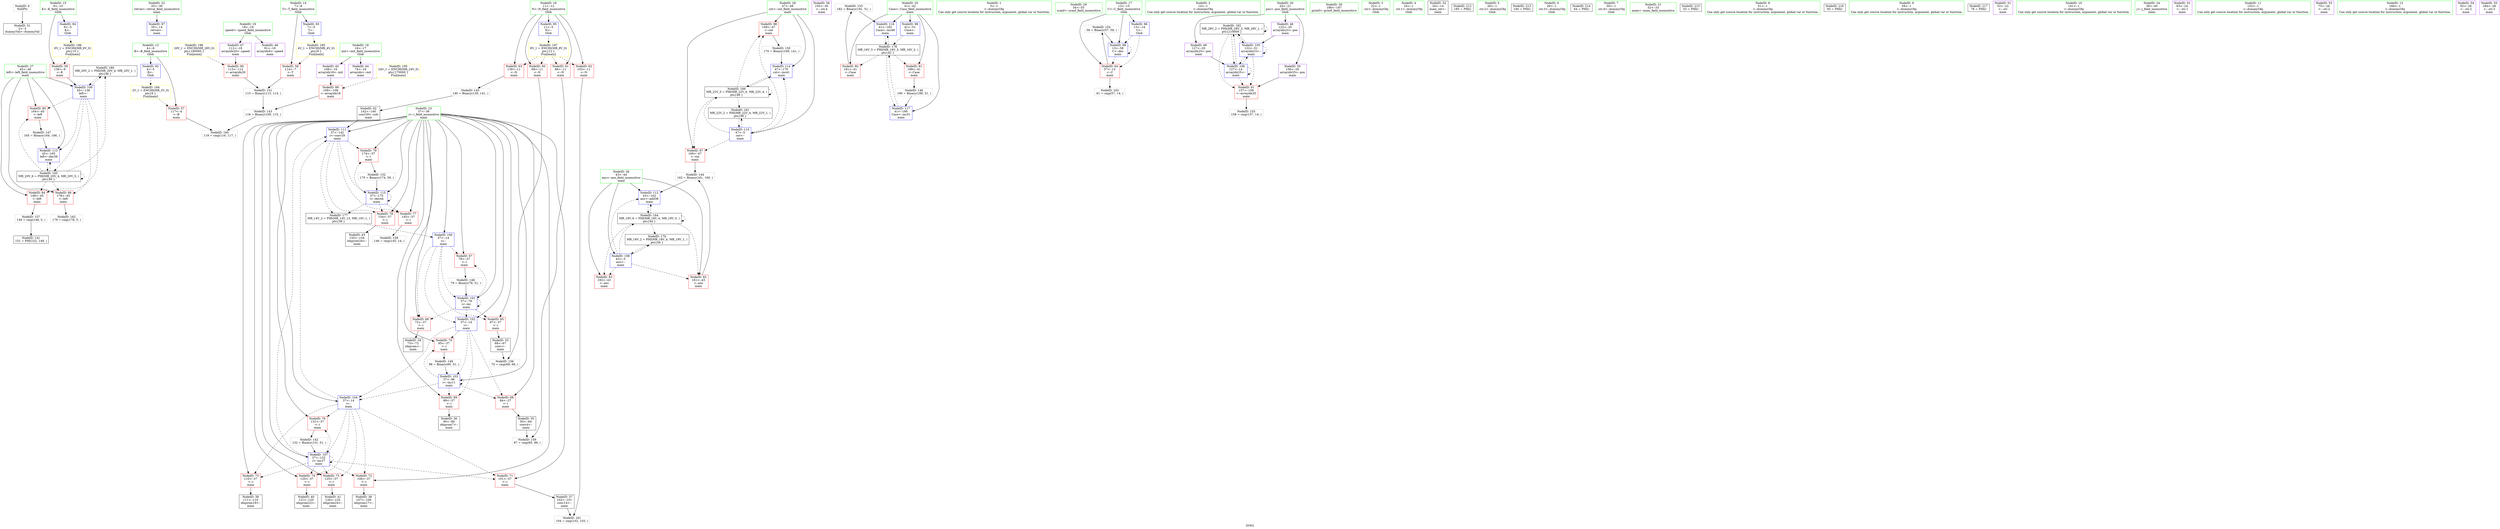 digraph "SVFG" {
	label="SVFG";

	Node0x557e9f09f7b0 [shape=record,color=grey,label="{NodeID: 0\nNullPtr}"];
	Node0x557e9f09f7b0 -> Node0x557e9f09f970[style=solid];
	Node0x557e9f0b3d30 [shape=record,color=black,label="{NodeID: 180\nMR_20V_2 = PHI(MR_20V_4, MR_20V_1, )\npts\{46 \}\n}"];
	Node0x557e9f0b3d30 -> Node0x557e9f0a5230[style=dashed];
	Node0x557e9f0a08a0 [shape=record,color=blue,label="{NodeID: 97\n35\<--14\nretval\<--\nmain\n}"];
	Node0x557e9f085510 [shape=record,color=green,label="{NodeID: 14\n7\<--8\nT\<--T_field_insensitive\nGlob }"];
	Node0x557e9f085510 -> Node0x557e9f0a1fb0[style=solid];
	Node0x557e9f085510 -> Node0x557e9f0a3c50[style=solid];
	Node0x557e9f0a53d0 [shape=record,color=blue,label="{NodeID: 111\n37\<--142\ni\<--conv29\nmain\n}"];
	Node0x557e9f0a53d0 -> Node0x557e9f0a2f20[style=dashed];
	Node0x557e9f0a53d0 -> Node0x557e9f0a2ff0[style=dashed];
	Node0x557e9f0a53d0 -> Node0x557e9f0a30c0[style=dashed];
	Node0x557e9f0a53d0 -> Node0x557e9f0a5710[style=dashed];
	Node0x557e9f0a53d0 -> Node0x557e9f0b2e30[style=dashed];
	Node0x557e9f087180 [shape=record,color=green,label="{NodeID: 28\n47\<--48\ncnt\<--cnt_field_insensitive\nmain\n}"];
	Node0x557e9f087180 -> Node0x557e9f0a3740[style=solid];
	Node0x557e9f087180 -> Node0x557e9f0a3810[style=solid];
	Node0x557e9f087180 -> Node0x557e9f0a5300[style=solid];
	Node0x557e9f087180 -> Node0x557e9f0a5640[style=solid];
	Node0x557e9f0a0290 [shape=record,color=black,label="{NodeID: 42\n142\<--140\nconv29\<--sub\nmain\n}"];
	Node0x557e9f0a0290 -> Node0x557e9f0a53d0[style=solid];
	Node0x557e9f0a1e10 [shape=record,color=purple,label="{NodeID: 56\n193\<--30\n\<--.str.4\nmain\n}"];
	Node0x557e9f0a87d0 [shape=record,color=grey,label="{NodeID: 153\n182 = Binary(181, 51, )\n}"];
	Node0x557e9f0a87d0 -> Node0x557e9f0a57e0[style=solid];
	Node0x557e9f0a2970 [shape=record,color=red,label="{NodeID: 70\n95\<--37\n\<--i\nmain\n}"];
	Node0x557e9f0a2970 -> Node0x557e9f0a81d0[style=solid];
	Node0x557e9f0a34d0 [shape=record,color=red,label="{NodeID: 84\n148\<--45\n\<--left\nmain\n}"];
	Node0x557e9f0a34d0 -> Node0x557e9f0a8dd0[style=solid];
	Node0x557e9f0851c0 [shape=record,color=green,label="{NodeID: 1\n5\<--1\n\<--dummyObj\nCan only get source location for instruction, argument, global var or function.}"];
	Node0x557e9f0b4230 [shape=record,color=black,label="{NodeID: 181\nMR_22V_2 = PHI(MR_22V_4, MR_22V_1, )\npts\{48 \}\n}"];
	Node0x557e9f0b4230 -> Node0x557e9f0a5300[style=dashed];
	Node0x557e9f0a0970 [shape=record,color=blue,label="{NodeID: 98\n41\<--51\nCase\<--\nmain\n}"];
	Node0x557e9f0a0970 -> Node0x557e9f0b3330[style=dashed];
	Node0x557e9f085610 [shape=record,color=green,label="{NodeID: 15\n9\<--10\nK\<--K_field_insensitive\nGlob }"];
	Node0x557e9f085610 -> Node0x557e9f0a2080[style=solid];
	Node0x557e9f085610 -> Node0x557e9f0a3d50[style=solid];
	Node0x557e9f0a41c0 [shape=record,color=yellow,style=double,label="{NodeID: 195\n24V_1 = ENCHI(MR_24V_0)\npts\{170000 \}\nFun[main]}"];
	Node0x557e9f0a41c0 -> Node0x557e9f0a38e0[style=dashed];
	Node0x557e9f0a54a0 [shape=record,color=blue,label="{NodeID: 112\n43\<--162\nans\<--add38\nmain\n}"];
	Node0x557e9f0a54a0 -> Node0x557e9f0aed30[style=dashed];
	Node0x557e9f087250 [shape=record,color=green,label="{NodeID: 29\n54\<--55\nscanf\<--scanf_field_insensitive\n}"];
	Node0x557e9f0a0360 [shape=record,color=black,label="{NodeID: 43\n155\<--154\nidxprom34\<--\nmain\n}"];
	Node0x557e9f0a1ee0 [shape=record,color=red,label="{NodeID: 57\n117\<--4\n\<--B\nmain\n}"];
	Node0x557e9f0a1ee0 -> Node0x557e9f0a9250[style=solid];
	Node0x557e9f0a8950 [shape=record,color=grey,label="{NodeID: 154\n58 = Binary(57, 59, )\n}"];
	Node0x557e9f0a8950 -> Node0x557e9f0a0a40[style=solid];
	Node0x557e9f0a2a40 [shape=record,color=red,label="{NodeID: 71\n101\<--37\n\<--i\nmain\n}"];
	Node0x557e9f0a2a40 -> Node0x557e9f09fe80[style=solid];
	Node0x557e9f0a35a0 [shape=record,color=red,label="{NodeID: 85\n164\<--45\n\<--left\nmain\n}"];
	Node0x557e9f0a35a0 -> Node0x557e9f0a7ed0[style=solid];
	Node0x557e9f085250 [shape=record,color=green,label="{NodeID: 2\n14\<--1\n\<--dummyObj\nCan only get source location for instruction, argument, global var or function.}"];
	Node0x557e9f0b4730 [shape=record,color=black,label="{NodeID: 182\nMR_28V_2 = PHI(MR_28V_3, MR_28V_1, )\npts\{210000 \}\n}"];
	Node0x557e9f0b4730 -> Node0x557e9f0a3a80[style=dashed];
	Node0x557e9f0b4730 -> Node0x557e9f0a4f30[style=dashed];
	Node0x557e9f0b4730 -> Node0x557e9f0a4fc0[style=dashed];
	Node0x557e9f0b4730 -> Node0x557e9f0b4730[style=dashed];
	Node0x557e9f0a0a40 [shape=record,color=blue,label="{NodeID: 99\n13\<--58\nC\<--dec\nmain\n}"];
	Node0x557e9f0a0a40 -> Node0x557e9f0a2490[style=dashed];
	Node0x557e9f0a0a40 -> Node0x557e9f0a0a40[style=dashed];
	Node0x557e9f086660 [shape=record,color=green,label="{NodeID: 16\n11\<--12\nN\<--N_field_insensitive\nGlob }"];
	Node0x557e9f086660 -> Node0x557e9f0a2150[style=solid];
	Node0x557e9f086660 -> Node0x557e9f0a2220[style=solid];
	Node0x557e9f086660 -> Node0x557e9f0a22f0[style=solid];
	Node0x557e9f086660 -> Node0x557e9f0a23c0[style=solid];
	Node0x557e9f086660 -> Node0x557e9f0a3e50[style=solid];
	Node0x557e9f0a42a0 [shape=record,color=yellow,style=double,label="{NodeID: 196\n26V_1 = ENCHI(MR_26V_0)\npts\{190000 \}\nFun[main]}"];
	Node0x557e9f0a42a0 -> Node0x557e9f0a39b0[style=dashed];
	Node0x557e9f0a5570 [shape=record,color=blue,label="{NodeID: 113\n45\<--165\nleft\<--dec39\nmain\n}"];
	Node0x557e9f0a5570 -> Node0x557e9f0af230[style=dashed];
	Node0x557e9f09f870 [shape=record,color=green,label="{NodeID: 30\n186\<--187\nprintf\<--printf_field_insensitive\n}"];
	Node0x557e9f0a0430 [shape=record,color=purple,label="{NodeID: 44\n74\<--16\narrayidx\<--init\nmain\n}"];
	Node0x557e9eed9960 [shape=record,color=black,label="{NodeID: 141\n151 = PHI(152, 149, )\n}"];
	Node0x557e9f0a1fb0 [shape=record,color=red,label="{NodeID: 58\n114\<--7\n\<--T\nmain\n}"];
	Node0x557e9f0a1fb0 -> Node0x557e9f0a84d0[style=solid];
	Node0x557e9f0a8ad0 [shape=record,color=grey,label="{NodeID: 155\n158 = cmp(157, 14, )\n}"];
	Node0x557e9f0a2b10 [shape=record,color=red,label="{NodeID: 72\n106\<--37\n\<--i\nmain\n}"];
	Node0x557e9f0a2b10 -> Node0x557e9f09ff50[style=solid];
	Node0x557e9f0a3670 [shape=record,color=red,label="{NodeID: 86\n178\<--45\n\<--left\nmain\n}"];
	Node0x557e9f0a3670 -> Node0x557e9f0a9550[style=solid];
	Node0x557e9f0862b0 [shape=record,color=green,label="{NodeID: 3\n22\<--1\n.str\<--dummyObj\nGlob }"];
	Node0x557e9f0a0b10 [shape=record,color=blue,label="{NodeID: 100\n37\<--14\ni\<--\nmain\n}"];
	Node0x557e9f0a0b10 -> Node0x557e9f0a2560[style=dashed];
	Node0x557e9f0a0b10 -> Node0x557e9f0a2630[style=dashed];
	Node0x557e9f0a0b10 -> Node0x557e9f0a2700[style=dashed];
	Node0x557e9f0a0b10 -> Node0x557e9f0a0be0[style=dashed];
	Node0x557e9f0a0b10 -> Node0x557e9f0a0cb0[style=dashed];
	Node0x557e9f086760 [shape=record,color=green,label="{NodeID: 17\n13\<--15\nC\<--C_field_insensitive\nGlob }"];
	Node0x557e9f086760 -> Node0x557e9f0a2490[style=solid];
	Node0x557e9f086760 -> Node0x557e9f0a07a0[style=solid];
	Node0x557e9f086760 -> Node0x557e9f0a0a40[style=solid];
	Node0x557e9f0a5640 [shape=record,color=blue,label="{NodeID: 114\n47\<--170\ncnt\<--inc41\nmain\n}"];
	Node0x557e9f0a5640 -> Node0x557e9f0af730[style=dashed];
	Node0x557e9f09f970 [shape=record,color=black,label="{NodeID: 31\n2\<--3\ndummyVal\<--dummyVal\n}"];
	Node0x557e9f0a0500 [shape=record,color=purple,label="{NodeID: 45\n108\<--16\narrayidx18\<--init\nmain\n}"];
	Node0x557e9f0a0500 -> Node0x557e9f0a38e0[style=solid];
	Node0x557e9f0a1610 [shape=record,color=grey,label="{NodeID: 142\n132 = Binary(131, 51, )\n}"];
	Node0x557e9f0a1610 -> Node0x557e9f0a5090[style=solid];
	Node0x557e9f0a2080 [shape=record,color=red,label="{NodeID: 59\n136\<--9\n\<--K\nmain\n}"];
	Node0x557e9f0a2080 -> Node0x557e9f0a5230[style=solid];
	Node0x557e9f0a8c50 [shape=record,color=grey,label="{NodeID: 156\n70 = cmp(68, 69, )\n}"];
	Node0x557e9f0a2be0 [shape=record,color=red,label="{NodeID: 73\n110\<--37\n\<--i\nmain\n}"];
	Node0x557e9f0a2be0 -> Node0x557e9f0a0020[style=solid];
	Node0x557e9f0a3740 [shape=record,color=red,label="{NodeID: 87\n160\<--47\n\<--cnt\nmain\n}"];
	Node0x557e9f0a3740 -> Node0x557e9f0a7a50[style=solid];
	Node0x557e9f086340 [shape=record,color=green,label="{NodeID: 4\n24\<--1\n.str.1\<--dummyObj\nGlob }"];
	Node0x557e9f0b5130 [shape=record,color=yellow,style=double,label="{NodeID: 184\n2V_1 = ENCHI(MR_2V_0)\npts\{6 \}\nFun[main]}"];
	Node0x557e9f0b5130 -> Node0x557e9f0a1ee0[style=dashed];
	Node0x557e9f0a0be0 [shape=record,color=blue,label="{NodeID: 101\n37\<--79\ni\<--inc\nmain\n}"];
	Node0x557e9f0a0be0 -> Node0x557e9f0a2560[style=dashed];
	Node0x557e9f0a0be0 -> Node0x557e9f0a2630[style=dashed];
	Node0x557e9f0a0be0 -> Node0x557e9f0a2700[style=dashed];
	Node0x557e9f0a0be0 -> Node0x557e9f0a0be0[style=dashed];
	Node0x557e9f0a0be0 -> Node0x557e9f0a0cb0[style=dashed];
	Node0x557e9f086860 [shape=record,color=green,label="{NodeID: 18\n16\<--17\ninit\<--init_field_insensitive\nGlob }"];
	Node0x557e9f086860 -> Node0x557e9f0a0430[style=solid];
	Node0x557e9f086860 -> Node0x557e9f0a0500[style=solid];
	Node0x557e9f0a5710 [shape=record,color=blue,label="{NodeID: 115\n37\<--175\ni\<--dec44\nmain\n}"];
	Node0x557e9f0a5710 -> Node0x557e9f0a2f20[style=dashed];
	Node0x557e9f0a5710 -> Node0x557e9f0a2ff0[style=dashed];
	Node0x557e9f0a5710 -> Node0x557e9f0a30c0[style=dashed];
	Node0x557e9f0a5710 -> Node0x557e9f0a5710[style=dashed];
	Node0x557e9f0a5710 -> Node0x557e9f0b2e30[style=dashed];
	Node0x557e9f09fa70 [shape=record,color=black,label="{NodeID: 32\n34\<--14\nmain_ret\<--\nmain\n}"];
	Node0x557e9f0c1990 [shape=record,color=black,label="{NodeID: 212\n185 = PHI()\n}"];
	Node0x557e9f0a05d0 [shape=record,color=purple,label="{NodeID: 46\n91\<--18\narrayidx8\<--speed\nmain\n}"];
	Node0x557e9f0a78d0 [shape=record,color=grey,label="{NodeID: 143\n116 = Binary(109, 115, )\n}"];
	Node0x557e9f0a78d0 -> Node0x557e9f0a9250[style=solid];
	Node0x557e9f0a2150 [shape=record,color=red,label="{NodeID: 60\n69\<--11\n\<--N\nmain\n}"];
	Node0x557e9f0a2150 -> Node0x557e9f0a8c50[style=solid];
	Node0x557e9f0a8dd0 [shape=record,color=grey,label="{NodeID: 157\n149 = cmp(148, 5, )\n}"];
	Node0x557e9f0a8dd0 -> Node0x557e9eed9960[style=solid];
	Node0x557e9f0a2cb0 [shape=record,color=red,label="{NodeID: 74\n120\<--37\n\<--i\nmain\n}"];
	Node0x557e9f0a2cb0 -> Node0x557e9f0a00f0[style=solid];
	Node0x557e9f0a3810 [shape=record,color=red,label="{NodeID: 88\n169\<--47\n\<--cnt\nmain\n}"];
	Node0x557e9f0a3810 -> Node0x557e9f0a8350[style=solid];
	Node0x557e9f09ee90 [shape=record,color=green,label="{NodeID: 5\n26\<--1\n.str.2\<--dummyObj\nGlob }"];
	Node0x557e9f0b5c50 [shape=record,color=yellow,style=double,label="{NodeID: 185\n4V_1 = ENCHI(MR_4V_0)\npts\{8 \}\nFun[main]}"];
	Node0x557e9f0b5c50 -> Node0x557e9f0a1fb0[style=dashed];
	Node0x557e9f0a0cb0 [shape=record,color=blue,label="{NodeID: 102\n37\<--14\ni\<--\nmain\n}"];
	Node0x557e9f0a0cb0 -> Node0x557e9f0a27d0[style=dashed];
	Node0x557e9f0a0cb0 -> Node0x557e9f0a28a0[style=dashed];
	Node0x557e9f0a0cb0 -> Node0x557e9f0a2970[style=dashed];
	Node0x557e9f0a0cb0 -> Node0x557e9f0a0d80[style=dashed];
	Node0x557e9f0a0cb0 -> Node0x557e9f0a0e50[style=dashed];
	Node0x557e9f086960 [shape=record,color=green,label="{NodeID: 19\n18\<--19\nspeed\<--speed_field_insensitive\nGlob }"];
	Node0x557e9f086960 -> Node0x557e9f0a05d0[style=solid];
	Node0x557e9f086960 -> Node0x557e9f0a06a0[style=solid];
	Node0x557e9f0a57e0 [shape=record,color=blue,label="{NodeID: 116\n41\<--182\nCase\<--inc48\nmain\n}"];
	Node0x557e9f0a57e0 -> Node0x557e9f0b3330[style=dashed];
	Node0x557e9f09fb40 [shape=record,color=black,label="{NodeID: 33\n68\<--67\nconv\<--\nmain\n}"];
	Node0x557e9f09fb40 -> Node0x557e9f0a8c50[style=solid];
	Node0x557e9f0c1a90 [shape=record,color=black,label="{NodeID: 213\n194 = PHI()\n}"];
	Node0x557e9f0a06a0 [shape=record,color=purple,label="{NodeID: 47\n112\<--18\narrayidx20\<--speed\nmain\n}"];
	Node0x557e9f0a06a0 -> Node0x557e9f0a39b0[style=solid];
	Node0x557e9f0a7a50 [shape=record,color=grey,label="{NodeID: 144\n162 = Binary(161, 160, )\n}"];
	Node0x557e9f0a7a50 -> Node0x557e9f0a54a0[style=solid];
	Node0x557e9f0a2220 [shape=record,color=red,label="{NodeID: 61\n86\<--11\n\<--N\nmain\n}"];
	Node0x557e9f0a2220 -> Node0x557e9f0a90d0[style=solid];
	Node0x557e9f0a8f50 [shape=record,color=grey,label="{NodeID: 158\n146 = cmp(145, 14, )\n}"];
	Node0x557e9f0a2d80 [shape=record,color=red,label="{NodeID: 75\n125\<--37\n\<--i\nmain\n}"];
	Node0x557e9f0a2d80 -> Node0x557e9f0a01c0[style=solid];
	Node0x557e9f0a38e0 [shape=record,color=red,label="{NodeID: 89\n109\<--108\n\<--arrayidx18\nmain\n}"];
	Node0x557e9f0a38e0 -> Node0x557e9f0a78d0[style=solid];
	Node0x557e9f09ef20 [shape=record,color=green,label="{NodeID: 6\n28\<--1\n.str.3\<--dummyObj\nGlob }"];
	Node0x557e9f0b5d30 [shape=record,color=yellow,style=double,label="{NodeID: 186\n6V_1 = ENCHI(MR_6V_0)\npts\{10 \}\nFun[main]}"];
	Node0x557e9f0b5d30 -> Node0x557e9f0a2080[style=dashed];
	Node0x557e9f0a0d80 [shape=record,color=blue,label="{NodeID: 103\n37\<--96\ni\<--inc11\nmain\n}"];
	Node0x557e9f0a0d80 -> Node0x557e9f0a27d0[style=dashed];
	Node0x557e9f0a0d80 -> Node0x557e9f0a28a0[style=dashed];
	Node0x557e9f0a0d80 -> Node0x557e9f0a2970[style=dashed];
	Node0x557e9f0a0d80 -> Node0x557e9f0a0d80[style=dashed];
	Node0x557e9f0a0d80 -> Node0x557e9f0a0e50[style=dashed];
	Node0x557e9f086a60 [shape=record,color=green,label="{NodeID: 20\n20\<--21\npos\<--pos_field_insensitive\nGlob }"];
	Node0x557e9f086a60 -> Node0x557e9f0a1790[style=solid];
	Node0x557e9f086a60 -> Node0x557e9f0a1860[style=solid];
	Node0x557e9f086a60 -> Node0x557e9f0a1930[style=solid];
	Node0x557e9f0a58b0 [shape=record,color=blue,label="{NodeID: 117\n41\<--190\nCase\<--inc51\nmain\n}"];
	Node0x557e9f0a58b0 -> Node0x557e9f0b3330[style=dashed];
	Node0x557e9f09fc10 [shape=record,color=black,label="{NodeID: 34\n73\<--72\nidxprom\<--\nmain\n}"];
	Node0x557e9f0c1e00 [shape=record,color=black,label="{NodeID: 214\n64 = PHI()\n}"];
	Node0x557e9f0a1790 [shape=record,color=purple,label="{NodeID: 48\n122\<--20\narrayidx23\<--pos\nmain\n}"];
	Node0x557e9f0a1790 -> Node0x557e9f0a4f30[style=solid];
	Node0x557e9f0a7bd0 [shape=record,color=grey,label="{NodeID: 145\n140 = Binary(139, 141, )\n}"];
	Node0x557e9f0a7bd0 -> Node0x557e9f0a0290[style=solid];
	Node0x557e9f0a22f0 [shape=record,color=red,label="{NodeID: 62\n103\<--11\n\<--N\nmain\n}"];
	Node0x557e9f0a22f0 -> Node0x557e9f0a93d0[style=solid];
	Node0x557e9f0a90d0 [shape=record,color=grey,label="{NodeID: 159\n87 = cmp(85, 86, )\n}"];
	Node0x557e9f0a2e50 [shape=record,color=red,label="{NodeID: 76\n131\<--37\n\<--i\nmain\n}"];
	Node0x557e9f0a2e50 -> Node0x557e9f0a1610[style=solid];
	Node0x557e9f0a39b0 [shape=record,color=red,label="{NodeID: 90\n113\<--112\n\<--arrayidx20\nmain\n}"];
	Node0x557e9f0a39b0 -> Node0x557e9f0a84d0[style=solid];
	Node0x557e9f085c90 [shape=record,color=green,label="{NodeID: 7\n30\<--1\n.str.4\<--dummyObj\nGlob }"];
	Node0x557e9f0b5e10 [shape=record,color=yellow,style=double,label="{NodeID: 187\n8V_1 = ENCHI(MR_8V_0)\npts\{12 \}\nFun[main]}"];
	Node0x557e9f0b5e10 -> Node0x557e9f0a2150[style=dashed];
	Node0x557e9f0b5e10 -> Node0x557e9f0a2220[style=dashed];
	Node0x557e9f0b5e10 -> Node0x557e9f0a22f0[style=dashed];
	Node0x557e9f0b5e10 -> Node0x557e9f0a23c0[style=dashed];
	Node0x557e9f0a0e50 [shape=record,color=blue,label="{NodeID: 104\n37\<--14\ni\<--\nmain\n}"];
	Node0x557e9f0a0e50 -> Node0x557e9f0a2a40[style=dashed];
	Node0x557e9f0a0e50 -> Node0x557e9f0a2b10[style=dashed];
	Node0x557e9f0a0e50 -> Node0x557e9f0a2be0[style=dashed];
	Node0x557e9f0a0e50 -> Node0x557e9f0a2cb0[style=dashed];
	Node0x557e9f0a0e50 -> Node0x557e9f0a2d80[style=dashed];
	Node0x557e9f0a0e50 -> Node0x557e9f0a2e50[style=dashed];
	Node0x557e9f0a0e50 -> Node0x557e9f0a5090[style=dashed];
	Node0x557e9f0a0e50 -> Node0x557e9f0a53d0[style=dashed];
	Node0x557e9f086ba0 [shape=record,color=green,label="{NodeID: 21\n32\<--33\nmain\<--main_field_insensitive\n}"];
	Node0x557e9f09fce0 [shape=record,color=black,label="{NodeID: 35\n85\<--84\nconv4\<--\nmain\n}"];
	Node0x557e9f09fce0 -> Node0x557e9f0a90d0[style=solid];
	Node0x557e9f0c1f00 [shape=record,color=black,label="{NodeID: 215\n53 = PHI()\n}"];
	Node0x557e9f0a1860 [shape=record,color=purple,label="{NodeID: 49\n127\<--20\narrayidx25\<--pos\nmain\n}"];
	Node0x557e9f0a1860 -> Node0x557e9f0a4fc0[style=solid];
	Node0x557e9f0a7d50 [shape=record,color=grey,label="{NodeID: 146\n190 = Binary(189, 51, )\n}"];
	Node0x557e9f0a7d50 -> Node0x557e9f0a58b0[style=solid];
	Node0x557e9f0a23c0 [shape=record,color=red,label="{NodeID: 63\n139\<--11\n\<--N\nmain\n}"];
	Node0x557e9f0a23c0 -> Node0x557e9f0a7bd0[style=solid];
	Node0x557e9f0a9250 [shape=record,color=grey,label="{NodeID: 160\n118 = cmp(116, 117, )\n}"];
	Node0x557e9f0a2f20 [shape=record,color=red,label="{NodeID: 77\n145\<--37\n\<--i\nmain\n}"];
	Node0x557e9f0a2f20 -> Node0x557e9f0a8f50[style=solid];
	Node0x557e9f0a3a80 [shape=record,color=red,label="{NodeID: 91\n157\<--156\n\<--arrayidx35\nmain\n}"];
	Node0x557e9f0a3a80 -> Node0x557e9f0a8ad0[style=solid];
	Node0x557e9f085d20 [shape=record,color=green,label="{NodeID: 8\n51\<--1\n\<--dummyObj\nCan only get source location for instruction, argument, global var or function.}"];
	Node0x557e9f0a4f30 [shape=record,color=blue,label="{NodeID: 105\n122\<--51\narrayidx23\<--\nmain\n}"];
	Node0x557e9f0a4f30 -> Node0x557e9f0a3a80[style=dashed];
	Node0x557e9f0a4f30 -> Node0x557e9f0a4f30[style=dashed];
	Node0x557e9f0a4f30 -> Node0x557e9f0a4fc0[style=dashed];
	Node0x557e9f0a4f30 -> Node0x557e9f0b4730[style=dashed];
	Node0x557e9f086ca0 [shape=record,color=green,label="{NodeID: 22\n35\<--36\nretval\<--retval_field_insensitive\nmain\n}"];
	Node0x557e9f086ca0 -> Node0x557e9f0a08a0[style=solid];
	Node0x557e9f09fdb0 [shape=record,color=black,label="{NodeID: 36\n90\<--89\nidxprom7\<--\nmain\n}"];
	Node0x557e9f0c2000 [shape=record,color=black,label="{NodeID: 216\n93 = PHI()\n}"];
	Node0x557e9f0a1930 [shape=record,color=purple,label="{NodeID: 50\n156\<--20\narrayidx35\<--pos\nmain\n}"];
	Node0x557e9f0a1930 -> Node0x557e9f0a3a80[style=solid];
	Node0x557e9f0a7ed0 [shape=record,color=grey,label="{NodeID: 147\n165 = Binary(164, 166, )\n}"];
	Node0x557e9f0a7ed0 -> Node0x557e9f0a5570[style=solid];
	Node0x557e9f0a2490 [shape=record,color=red,label="{NodeID: 64\n57\<--13\n\<--C\nmain\n}"];
	Node0x557e9f0a2490 -> Node0x557e9f0a8950[style=solid];
	Node0x557e9f0a2490 -> Node0x557e9f0a96d0[style=solid];
	Node0x557e9f0a93d0 [shape=record,color=grey,label="{NodeID: 161\n104 = cmp(102, 103, )\n}"];
	Node0x557e9f0a2ff0 [shape=record,color=red,label="{NodeID: 78\n154\<--37\n\<--i\nmain\n}"];
	Node0x557e9f0a2ff0 -> Node0x557e9f0a0360[style=solid];
	Node0x557e9f0a3b50 [shape=record,color=blue,label="{NodeID: 92\n4\<--5\nB\<--\nGlob }"];
	Node0x557e9f0a3b50 -> Node0x557e9f0b5130[style=dashed];
	Node0x557e9f09f1d0 [shape=record,color=green,label="{NodeID: 9\n59\<--1\n\<--dummyObj\nCan only get source location for instruction, argument, global var or function.}"];
	Node0x557e9f0a4fc0 [shape=record,color=blue,label="{NodeID: 106\n127\<--14\narrayidx25\<--\nmain\n}"];
	Node0x557e9f0a4fc0 -> Node0x557e9f0a3a80[style=dashed];
	Node0x557e9f0a4fc0 -> Node0x557e9f0a4f30[style=dashed];
	Node0x557e9f0a4fc0 -> Node0x557e9f0a4fc0[style=dashed];
	Node0x557e9f0a4fc0 -> Node0x557e9f0b4730[style=dashed];
	Node0x557e9f086d70 [shape=record,color=green,label="{NodeID: 23\n37\<--38\ni\<--i_field_insensitive\nmain\n}"];
	Node0x557e9f086d70 -> Node0x557e9f0a2560[style=solid];
	Node0x557e9f086d70 -> Node0x557e9f0a2630[style=solid];
	Node0x557e9f086d70 -> Node0x557e9f0a2700[style=solid];
	Node0x557e9f086d70 -> Node0x557e9f0a27d0[style=solid];
	Node0x557e9f086d70 -> Node0x557e9f0a28a0[style=solid];
	Node0x557e9f086d70 -> Node0x557e9f0a2970[style=solid];
	Node0x557e9f086d70 -> Node0x557e9f0a2a40[style=solid];
	Node0x557e9f086d70 -> Node0x557e9f0a2b10[style=solid];
	Node0x557e9f086d70 -> Node0x557e9f0a2be0[style=solid];
	Node0x557e9f086d70 -> Node0x557e9f0a2cb0[style=solid];
	Node0x557e9f086d70 -> Node0x557e9f0a2d80[style=solid];
	Node0x557e9f086d70 -> Node0x557e9f0a2e50[style=solid];
	Node0x557e9f086d70 -> Node0x557e9f0a2f20[style=solid];
	Node0x557e9f086d70 -> Node0x557e9f0a2ff0[style=solid];
	Node0x557e9f086d70 -> Node0x557e9f0a30c0[style=solid];
	Node0x557e9f086d70 -> Node0x557e9f0a0b10[style=solid];
	Node0x557e9f086d70 -> Node0x557e9f0a0be0[style=solid];
	Node0x557e9f086d70 -> Node0x557e9f0a0cb0[style=solid];
	Node0x557e9f086d70 -> Node0x557e9f0a0d80[style=solid];
	Node0x557e9f086d70 -> Node0x557e9f0a0e50[style=solid];
	Node0x557e9f086d70 -> Node0x557e9f0a5090[style=solid];
	Node0x557e9f086d70 -> Node0x557e9f0a53d0[style=solid];
	Node0x557e9f086d70 -> Node0x557e9f0a5710[style=solid];
	Node0x557e9f09fe80 [shape=record,color=black,label="{NodeID: 37\n102\<--101\nconv14\<--\nmain\n}"];
	Node0x557e9f09fe80 -> Node0x557e9f0a93d0[style=solid];
	Node0x557e9f0c24d0 [shape=record,color=black,label="{NodeID: 217\n76 = PHI()\n}"];
	Node0x557e9f0a1a00 [shape=record,color=purple,label="{NodeID: 51\n52\<--22\n\<--.str\nmain\n}"];
	Node0x557e9f0a8050 [shape=record,color=grey,label="{NodeID: 148\n79 = Binary(78, 51, )\n}"];
	Node0x557e9f0a8050 -> Node0x557e9f0a0be0[style=solid];
	Node0x557e9f0a2560 [shape=record,color=red,label="{NodeID: 65\n67\<--37\n\<--i\nmain\n}"];
	Node0x557e9f0a2560 -> Node0x557e9f09fb40[style=solid];
	Node0x557e9f0a9550 [shape=record,color=grey,label="{NodeID: 162\n179 = cmp(178, 5, )\n}"];
	Node0x557e9f0a30c0 [shape=record,color=red,label="{NodeID: 79\n174\<--37\n\<--i\nmain\n}"];
	Node0x557e9f0a30c0 -> Node0x557e9f0a8650[style=solid];
	Node0x557e9f0a3c50 [shape=record,color=blue,label="{NodeID: 93\n7\<--5\nT\<--\nGlob }"];
	Node0x557e9f0a3c50 -> Node0x557e9f0b5c50[style=dashed];
	Node0x557e9f09f2a0 [shape=record,color=green,label="{NodeID: 10\n141\<--1\n\<--dummyObj\nCan only get source location for instruction, argument, global var or function.}"];
	Node0x557e9f0a5090 [shape=record,color=blue,label="{NodeID: 107\n37\<--132\ni\<--inc27\nmain\n}"];
	Node0x557e9f0a5090 -> Node0x557e9f0a2a40[style=dashed];
	Node0x557e9f0a5090 -> Node0x557e9f0a2b10[style=dashed];
	Node0x557e9f0a5090 -> Node0x557e9f0a2be0[style=dashed];
	Node0x557e9f0a5090 -> Node0x557e9f0a2cb0[style=dashed];
	Node0x557e9f0a5090 -> Node0x557e9f0a2d80[style=dashed];
	Node0x557e9f0a5090 -> Node0x557e9f0a2e50[style=dashed];
	Node0x557e9f0a5090 -> Node0x557e9f0a5090[style=dashed];
	Node0x557e9f0a5090 -> Node0x557e9f0a53d0[style=dashed];
	Node0x557e9f086e40 [shape=record,color=green,label="{NodeID: 24\n39\<--40\nj\<--j_field_insensitive\nmain\n}"];
	Node0x557e9f09ff50 [shape=record,color=black,label="{NodeID: 38\n107\<--106\nidxprom17\<--\nmain\n}"];
	Node0x557e9f0a1ad0 [shape=record,color=purple,label="{NodeID: 52\n63\<--24\n\<--.str.1\nmain\n}"];
	Node0x557e9f0a81d0 [shape=record,color=grey,label="{NodeID: 149\n96 = Binary(95, 51, )\n}"];
	Node0x557e9f0a81d0 -> Node0x557e9f0a0d80[style=solid];
	Node0x557e9f0a2630 [shape=record,color=red,label="{NodeID: 66\n72\<--37\n\<--i\nmain\n}"];
	Node0x557e9f0a2630 -> Node0x557e9f09fc10[style=solid];
	Node0x557e9f0a96d0 [shape=record,color=grey,label="{NodeID: 163\n61 = cmp(57, 14, )\n}"];
	Node0x557e9f0a3190 [shape=record,color=red,label="{NodeID: 80\n181\<--41\n\<--Case\nmain\n}"];
	Node0x557e9f0a3190 -> Node0x557e9f0a87d0[style=solid];
	Node0x557e9f0b2e30 [shape=record,color=black,label="{NodeID: 177\nMR_14V_2 = PHI(MR_14V_13, MR_14V_1, )\npts\{38 \}\n}"];
	Node0x557e9f0b2e30 -> Node0x557e9f0a0b10[style=dashed];
	Node0x557e9f0a3d50 [shape=record,color=blue,label="{NodeID: 94\n9\<--5\nK\<--\nGlob }"];
	Node0x557e9f0a3d50 -> Node0x557e9f0b5d30[style=dashed];
	Node0x557e9f09f370 [shape=record,color=green,label="{NodeID: 11\n152\<--1\n\<--dummyObj\nCan only get source location for instruction, argument, global var or function.}"];
	Node0x557e9f0a5160 [shape=record,color=blue,label="{NodeID: 108\n43\<--5\nans\<--\nmain\n}"];
	Node0x557e9f0a5160 -> Node0x557e9f0a3330[style=dashed];
	Node0x557e9f0a5160 -> Node0x557e9f0a3400[style=dashed];
	Node0x557e9f0a5160 -> Node0x557e9f0a54a0[style=dashed];
	Node0x557e9f0a5160 -> Node0x557e9f0aed30[style=dashed];
	Node0x557e9f0a5160 -> Node0x557e9f0b3830[style=dashed];
	Node0x557e9f086f10 [shape=record,color=green,label="{NodeID: 25\n41\<--42\nCase\<--Case_field_insensitive\nmain\n}"];
	Node0x557e9f086f10 -> Node0x557e9f0a3190[style=solid];
	Node0x557e9f086f10 -> Node0x557e9f0a3260[style=solid];
	Node0x557e9f086f10 -> Node0x557e9f0a0970[style=solid];
	Node0x557e9f086f10 -> Node0x557e9f0a57e0[style=solid];
	Node0x557e9f086f10 -> Node0x557e9f0a58b0[style=solid];
	Node0x557e9f0a0020 [shape=record,color=black,label="{NodeID: 39\n111\<--110\nidxprom19\<--\nmain\n}"];
	Node0x557e9f0a1ba0 [shape=record,color=purple,label="{NodeID: 53\n75\<--26\n\<--.str.2\nmain\n}"];
	Node0x557e9f0a8350 [shape=record,color=grey,label="{NodeID: 150\n170 = Binary(169, 141, )\n}"];
	Node0x557e9f0a8350 -> Node0x557e9f0a5640[style=solid];
	Node0x557e9f0a2700 [shape=record,color=red,label="{NodeID: 67\n78\<--37\n\<--i\nmain\n}"];
	Node0x557e9f0a2700 -> Node0x557e9f0a8050[style=solid];
	Node0x557e9f0aed30 [shape=record,color=black,label="{NodeID: 164\nMR_18V_6 = PHI(MR_18V_4, MR_18V_5, )\npts\{44 \}\n}"];
	Node0x557e9f0aed30 -> Node0x557e9f0a3330[style=dashed];
	Node0x557e9f0aed30 -> Node0x557e9f0a3400[style=dashed];
	Node0x557e9f0aed30 -> Node0x557e9f0a54a0[style=dashed];
	Node0x557e9f0aed30 -> Node0x557e9f0aed30[style=dashed];
	Node0x557e9f0aed30 -> Node0x557e9f0b3830[style=dashed];
	Node0x557e9f0a3260 [shape=record,color=red,label="{NodeID: 81\n189\<--41\n\<--Case\nmain\n}"];
	Node0x557e9f0a3260 -> Node0x557e9f0a7d50[style=solid];
	Node0x557e9f0b3330 [shape=record,color=black,label="{NodeID: 178\nMR_16V_3 = PHI(MR_16V_5, MR_16V_2, )\npts\{42 \}\n}"];
	Node0x557e9f0b3330 -> Node0x557e9f0a3190[style=dashed];
	Node0x557e9f0b3330 -> Node0x557e9f0a3260[style=dashed];
	Node0x557e9f0b3330 -> Node0x557e9f0a57e0[style=dashed];
	Node0x557e9f0b3330 -> Node0x557e9f0a58b0[style=dashed];
	Node0x557e9f0a3e50 [shape=record,color=blue,label="{NodeID: 95\n11\<--5\nN\<--\nGlob }"];
	Node0x557e9f0a3e50 -> Node0x557e9f0b5e10[style=dashed];
	Node0x557e9f085340 [shape=record,color=green,label="{NodeID: 12\n166\<--1\n\<--dummyObj\nCan only get source location for instruction, argument, global var or function.}"];
	Node0x557e9f0a5230 [shape=record,color=blue,label="{NodeID: 109\n45\<--136\nleft\<--\nmain\n}"];
	Node0x557e9f0a5230 -> Node0x557e9f0a34d0[style=dashed];
	Node0x557e9f0a5230 -> Node0x557e9f0a35a0[style=dashed];
	Node0x557e9f0a5230 -> Node0x557e9f0a3670[style=dashed];
	Node0x557e9f0a5230 -> Node0x557e9f0a5570[style=dashed];
	Node0x557e9f0a5230 -> Node0x557e9f0af230[style=dashed];
	Node0x557e9f0a5230 -> Node0x557e9f0b3d30[style=dashed];
	Node0x557e9f086fe0 [shape=record,color=green,label="{NodeID: 26\n43\<--44\nans\<--ans_field_insensitive\nmain\n}"];
	Node0x557e9f086fe0 -> Node0x557e9f0a3330[style=solid];
	Node0x557e9f086fe0 -> Node0x557e9f0a3400[style=solid];
	Node0x557e9f086fe0 -> Node0x557e9f0a5160[style=solid];
	Node0x557e9f086fe0 -> Node0x557e9f0a54a0[style=solid];
	Node0x557e9f0a00f0 [shape=record,color=black,label="{NodeID: 40\n121\<--120\nidxprom22\<--\nmain\n}"];
	Node0x557e9f0a1c70 [shape=record,color=purple,label="{NodeID: 54\n92\<--26\n\<--.str.2\nmain\n}"];
	Node0x557e9f0a84d0 [shape=record,color=grey,label="{NodeID: 151\n115 = Binary(113, 114, )\n}"];
	Node0x557e9f0a84d0 -> Node0x557e9f0a78d0[style=solid];
	Node0x557e9f0a27d0 [shape=record,color=red,label="{NodeID: 68\n84\<--37\n\<--i\nmain\n}"];
	Node0x557e9f0a27d0 -> Node0x557e9f09fce0[style=solid];
	Node0x557e9f0af230 [shape=record,color=black,label="{NodeID: 165\nMR_20V_6 = PHI(MR_20V_4, MR_20V_5, )\npts\{46 \}\n}"];
	Node0x557e9f0af230 -> Node0x557e9f0a34d0[style=dashed];
	Node0x557e9f0af230 -> Node0x557e9f0a35a0[style=dashed];
	Node0x557e9f0af230 -> Node0x557e9f0a3670[style=dashed];
	Node0x557e9f0af230 -> Node0x557e9f0a5570[style=dashed];
	Node0x557e9f0af230 -> Node0x557e9f0af230[style=dashed];
	Node0x557e9f0af230 -> Node0x557e9f0b3d30[style=dashed];
	Node0x557e9f0a3330 [shape=record,color=red,label="{NodeID: 82\n161\<--43\n\<--ans\nmain\n}"];
	Node0x557e9f0a3330 -> Node0x557e9f0a7a50[style=solid];
	Node0x557e9f0b3830 [shape=record,color=black,label="{NodeID: 179\nMR_18V_2 = PHI(MR_18V_4, MR_18V_1, )\npts\{44 \}\n}"];
	Node0x557e9f0b3830 -> Node0x557e9f0a5160[style=dashed];
	Node0x557e9f0a07a0 [shape=record,color=blue,label="{NodeID: 96\n13\<--14\nC\<--\nGlob }"];
	Node0x557e9f0a07a0 -> Node0x557e9f0a2490[style=dashed];
	Node0x557e9f0a07a0 -> Node0x557e9f0a0a40[style=dashed];
	Node0x557e9f085410 [shape=record,color=green,label="{NodeID: 13\n4\<--6\nB\<--B_field_insensitive\nGlob }"];
	Node0x557e9f085410 -> Node0x557e9f0a1ee0[style=solid];
	Node0x557e9f085410 -> Node0x557e9f0a3b50[style=solid];
	Node0x557e9f0a5300 [shape=record,color=blue,label="{NodeID: 110\n47\<--5\ncnt\<--\nmain\n}"];
	Node0x557e9f0a5300 -> Node0x557e9f0a3740[style=dashed];
	Node0x557e9f0a5300 -> Node0x557e9f0a3810[style=dashed];
	Node0x557e9f0a5300 -> Node0x557e9f0a5640[style=dashed];
	Node0x557e9f0a5300 -> Node0x557e9f0af730[style=dashed];
	Node0x557e9f0a5300 -> Node0x557e9f0b4230[style=dashed];
	Node0x557e9f0870b0 [shape=record,color=green,label="{NodeID: 27\n45\<--46\nleft\<--left_field_insensitive\nmain\n}"];
	Node0x557e9f0870b0 -> Node0x557e9f0a34d0[style=solid];
	Node0x557e9f0870b0 -> Node0x557e9f0a35a0[style=solid];
	Node0x557e9f0870b0 -> Node0x557e9f0a3670[style=solid];
	Node0x557e9f0870b0 -> Node0x557e9f0a5230[style=solid];
	Node0x557e9f0870b0 -> Node0x557e9f0a5570[style=solid];
	Node0x557e9f0a01c0 [shape=record,color=black,label="{NodeID: 41\n126\<--125\nidxprom24\<--\nmain\n}"];
	Node0x557e9f0a1d40 [shape=record,color=purple,label="{NodeID: 55\n184\<--28\n\<--.str.3\nmain\n}"];
	Node0x557e9f0a8650 [shape=record,color=grey,label="{NodeID: 152\n175 = Binary(174, 59, )\n}"];
	Node0x557e9f0a8650 -> Node0x557e9f0a5710[style=solid];
	Node0x557e9f0a28a0 [shape=record,color=red,label="{NodeID: 69\n89\<--37\n\<--i\nmain\n}"];
	Node0x557e9f0a28a0 -> Node0x557e9f09fdb0[style=solid];
	Node0x557e9f0af730 [shape=record,color=black,label="{NodeID: 166\nMR_22V_5 = PHI(MR_22V_6, MR_22V_4, )\npts\{48 \}\n}"];
	Node0x557e9f0af730 -> Node0x557e9f0a3740[style=dashed];
	Node0x557e9f0af730 -> Node0x557e9f0a3810[style=dashed];
	Node0x557e9f0af730 -> Node0x557e9f0a5640[style=dashed];
	Node0x557e9f0af730 -> Node0x557e9f0af730[style=dashed];
	Node0x557e9f0af730 -> Node0x557e9f0b4230[style=dashed];
	Node0x557e9f0a3400 [shape=record,color=red,label="{NodeID: 83\n192\<--43\n\<--ans\nmain\n}"];
}
